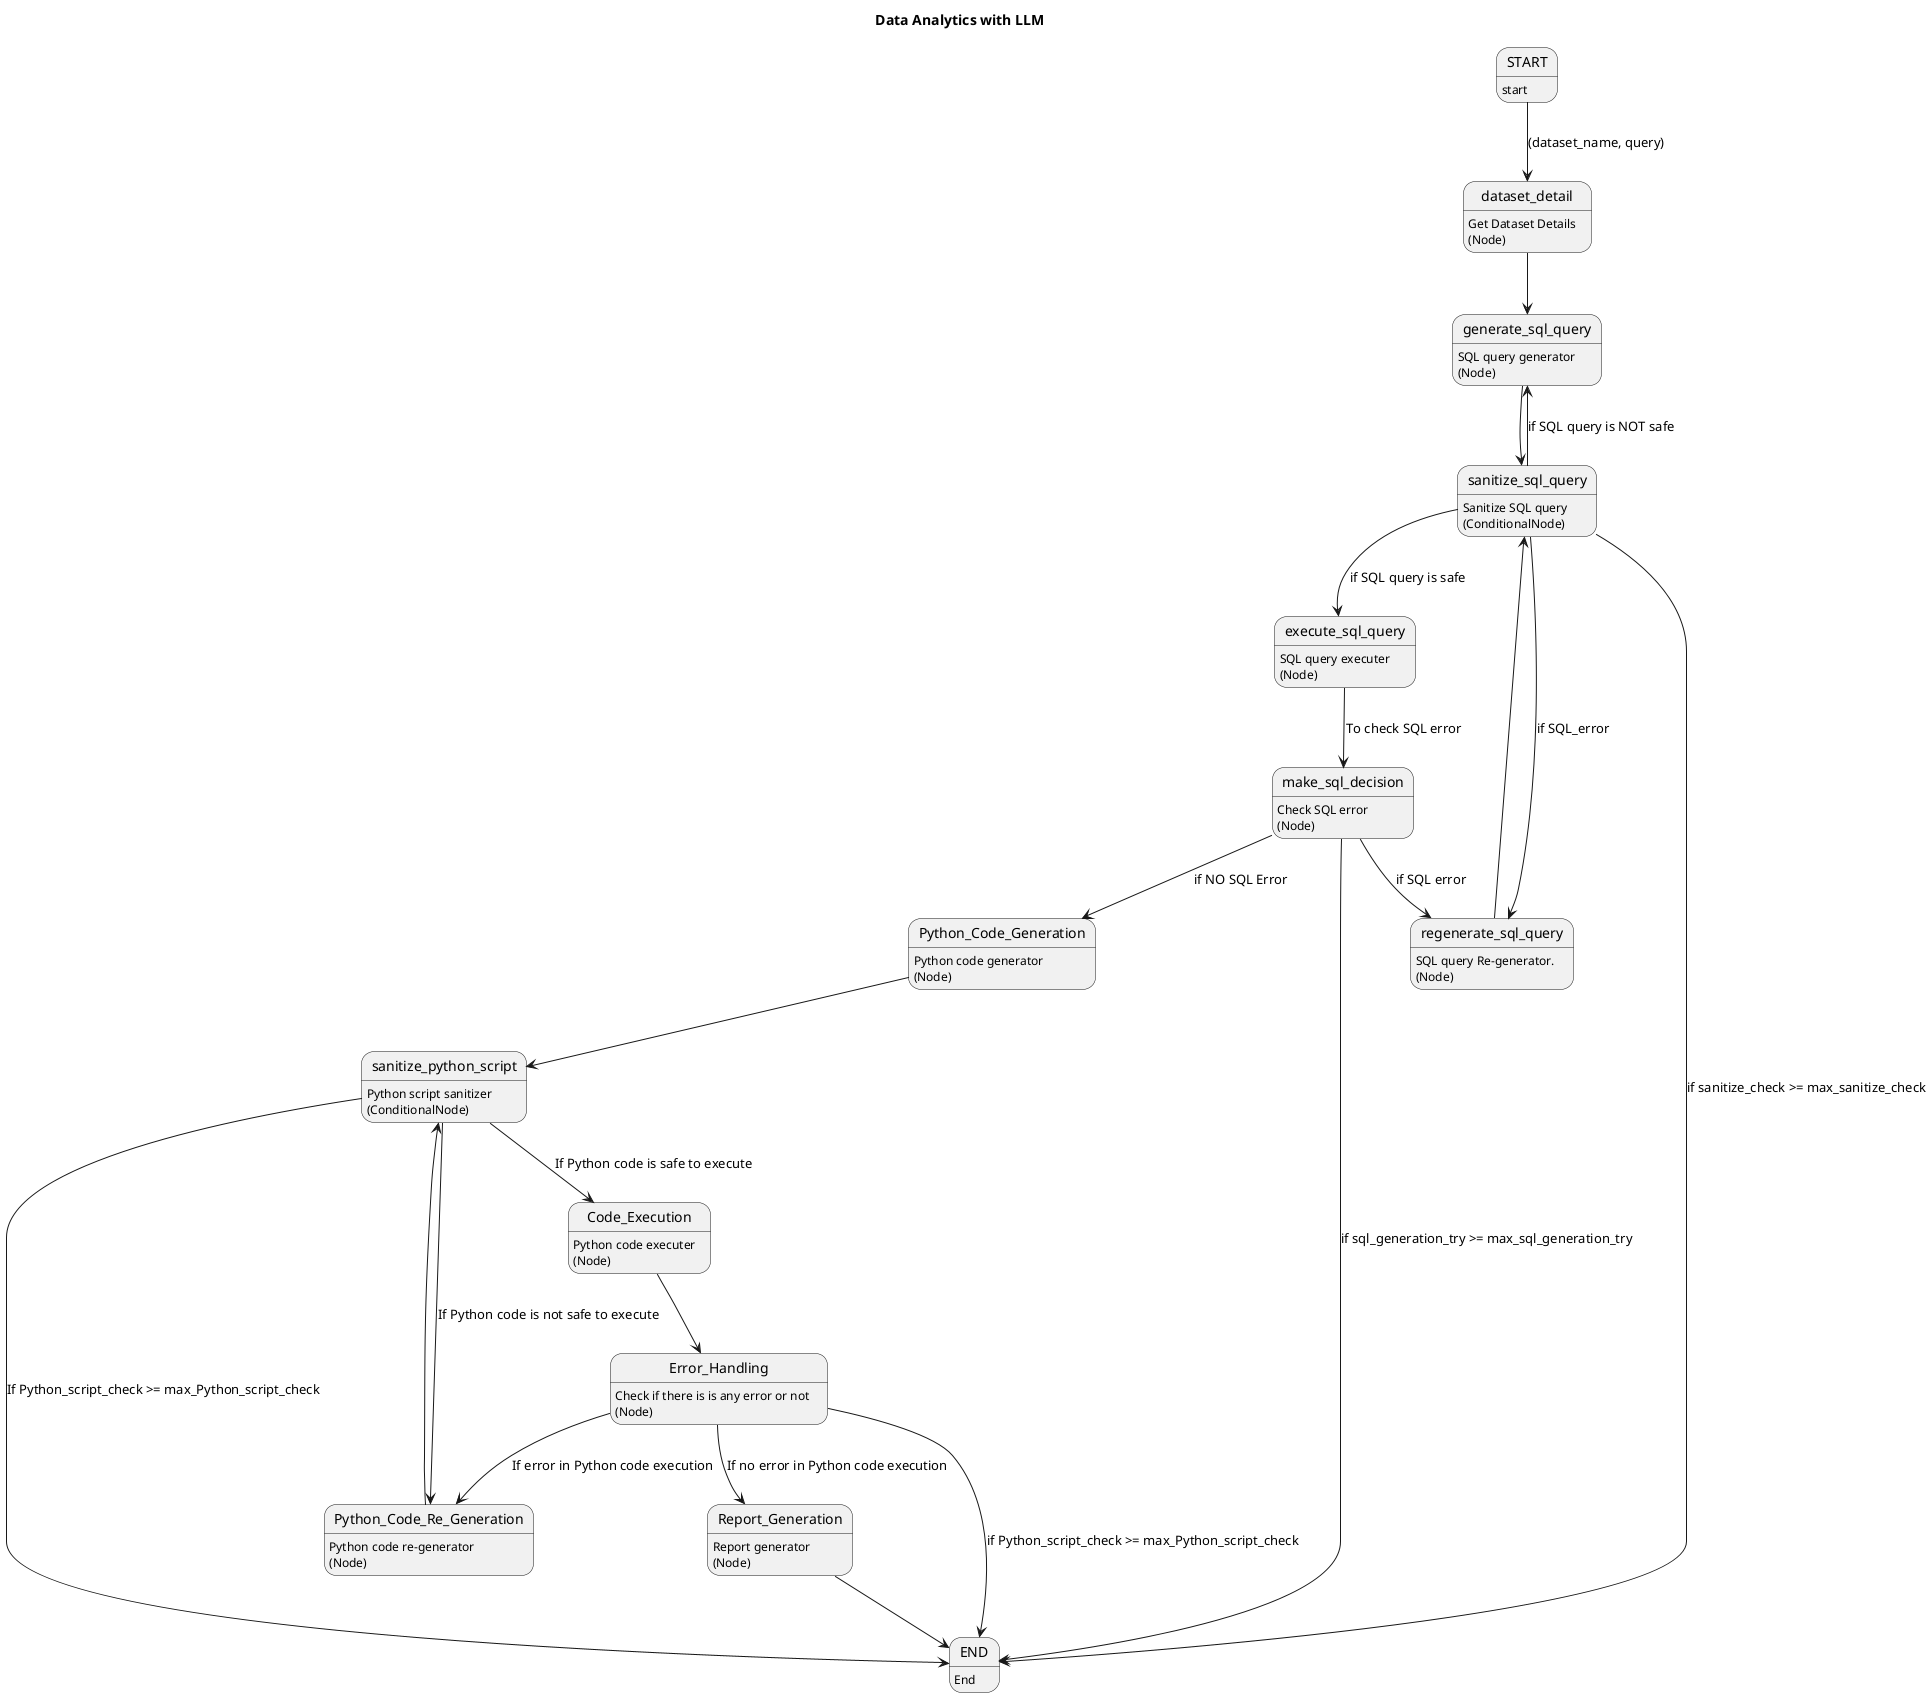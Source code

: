 @startuml Data Analysis

    title       Data Analytics with LLM

    !define RectangleNode(x) class x << (R,#ADD1B2) >>
    !define DiamondNode(x) class x << (D,#ADD1B2) >>

    START: start
    dataset_detail : Get Dataset Details\n(Node)
    generate_sql_query : SQL query generator\n(Node)
    sanitize_sql_query : Sanitize SQL query\n(ConditionalNode)
    execute_sql_query : SQL query executer\n(Node)
    make_sql_decision : Check SQL error\n(Node)
    regenerate_sql_query : SQL query Re-generator.\n(Node)
    Python_Code_Generation : Python code generator\n(Node)
    sanitize_python_script : Python script sanitizer\n(ConditionalNode)
    Code_Execution : Python code executer\n(Node)
    Python_Code_Re_Generation : Python code re-generator\n(Node)
    Error_Handling : Check if there is is any error or not \n(Node)
    Report_Generation : Report generator\n(Node)
    END: End


    START --> dataset_detail: (dataset_name, query)
    dataset_detail --> generate_sql_query
    generate_sql_query --> sanitize_sql_query

    sanitize_sql_query --> execute_sql_query: if SQL query is safe
    sanitize_sql_query --> generate_sql_query: if SQL query is NOT safe
    sanitize_sql_query --> regenerate_sql_query: if SQL_error
    sanitize_sql_query --> END: if sanitize_check >= max_sanitize_check

    execute_sql_query --> make_sql_decision: To check SQL error
    make_sql_decision --> Python_Code_Generation: if NO SQL Error
    make_sql_decision --> regenerate_sql_query: if SQL error
    make_sql_decision --> END: if sql_generation_try >= max_sql_generation_try

    regenerate_sql_query --> sanitize_sql_query

    Python_Code_Generation --> sanitize_python_script

    sanitize_python_script--> Code_Execution: If Python code is safe to execute
    sanitize_python_script--> Python_Code_Re_Generation : If Python code is not safe to execute
    sanitize_python_script--> END: If Python_script_check >= max_Python_script_check

    Code_Execution --> Error_Handling 
    Error_Handling --> Report_Generation : If no error in Python code execution
    Error_Handling --> Python_Code_Re_Generation : If error in Python code execution
    Error_Handling --> END: if Python_script_check >= max_Python_script_check
    
    Python_Code_Re_Generation --> sanitize_python_script

    Report_Generation --> END

@enduml
